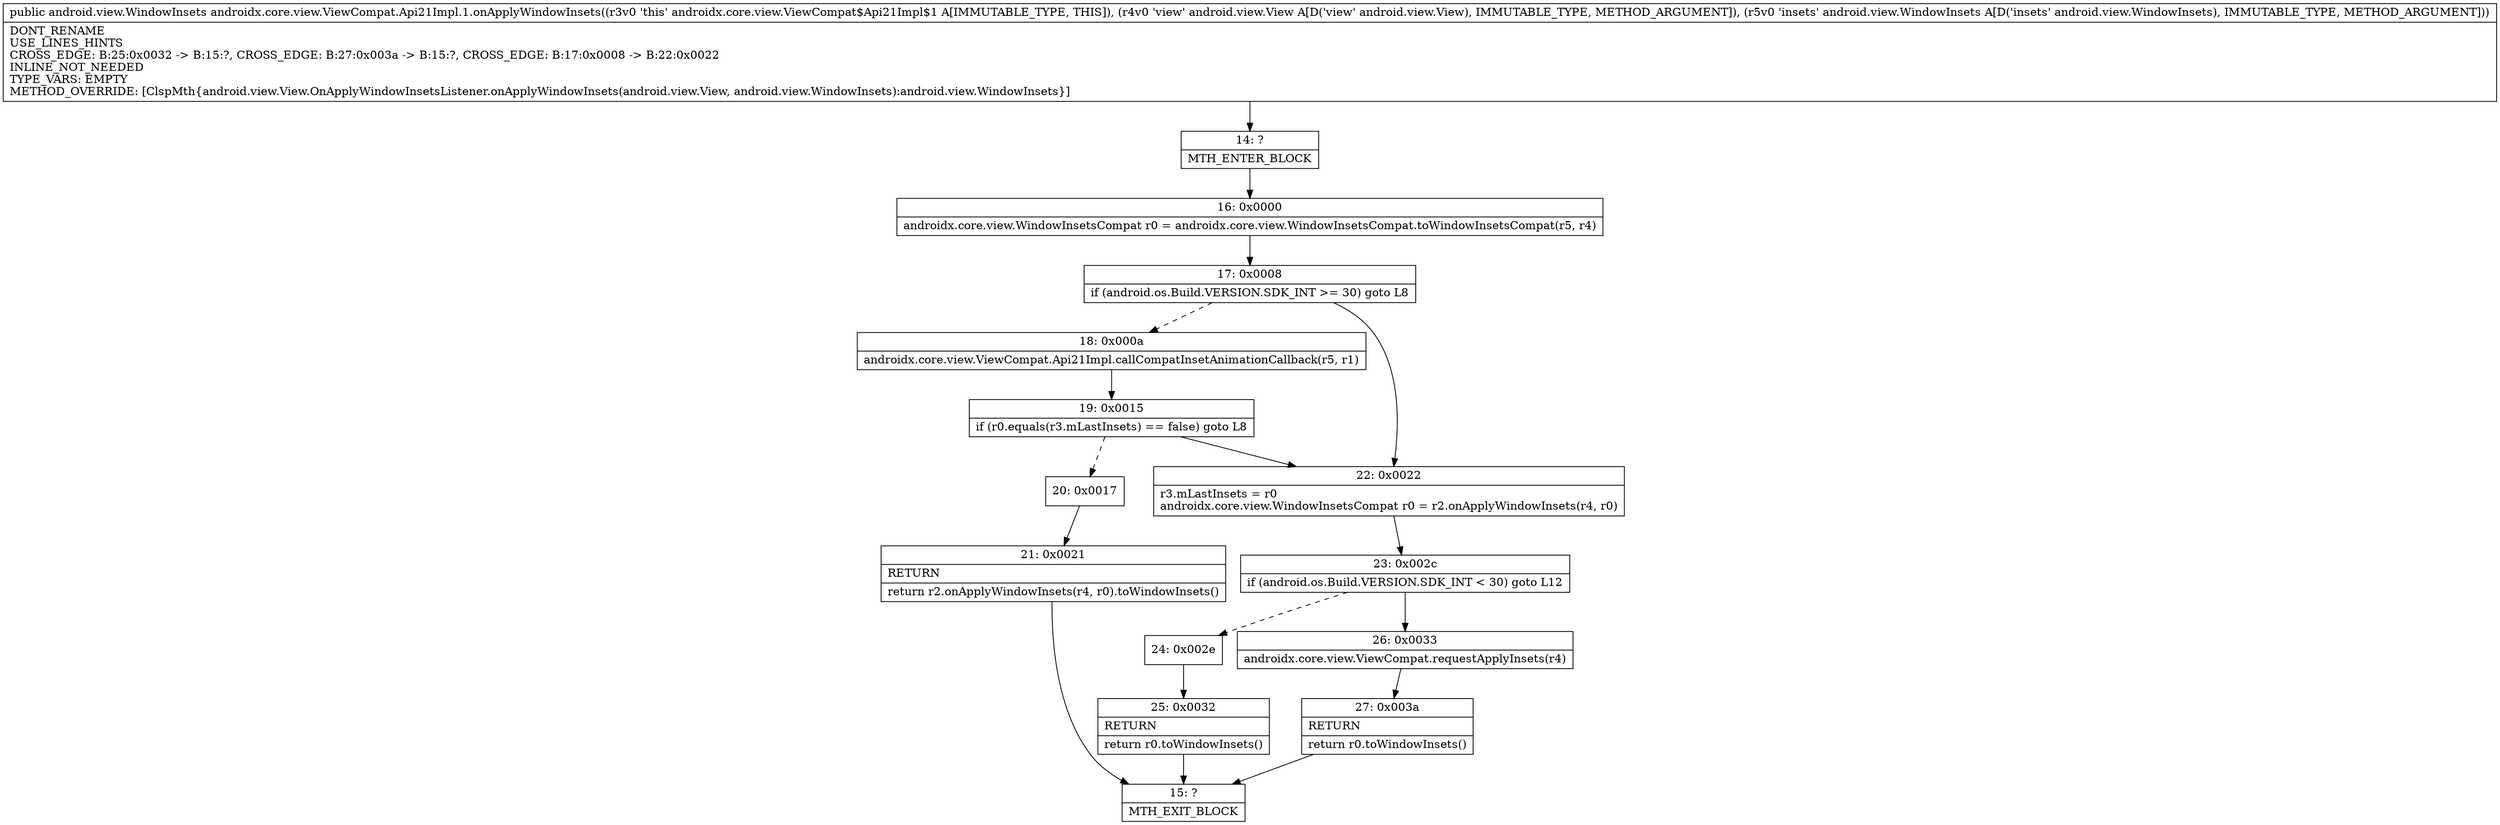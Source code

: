 digraph "CFG forandroidx.core.view.ViewCompat.Api21Impl.1.onApplyWindowInsets(Landroid\/view\/View;Landroid\/view\/WindowInsets;)Landroid\/view\/WindowInsets;" {
Node_14 [shape=record,label="{14\:\ ?|MTH_ENTER_BLOCK\l}"];
Node_16 [shape=record,label="{16\:\ 0x0000|androidx.core.view.WindowInsetsCompat r0 = androidx.core.view.WindowInsetsCompat.toWindowInsetsCompat(r5, r4)\l}"];
Node_17 [shape=record,label="{17\:\ 0x0008|if (android.os.Build.VERSION.SDK_INT \>= 30) goto L8\l}"];
Node_18 [shape=record,label="{18\:\ 0x000a|androidx.core.view.ViewCompat.Api21Impl.callCompatInsetAnimationCallback(r5, r1)\l}"];
Node_19 [shape=record,label="{19\:\ 0x0015|if (r0.equals(r3.mLastInsets) == false) goto L8\l}"];
Node_20 [shape=record,label="{20\:\ 0x0017}"];
Node_21 [shape=record,label="{21\:\ 0x0021|RETURN\l|return r2.onApplyWindowInsets(r4, r0).toWindowInsets()\l}"];
Node_15 [shape=record,label="{15\:\ ?|MTH_EXIT_BLOCK\l}"];
Node_22 [shape=record,label="{22\:\ 0x0022|r3.mLastInsets = r0\landroidx.core.view.WindowInsetsCompat r0 = r2.onApplyWindowInsets(r4, r0)\l}"];
Node_23 [shape=record,label="{23\:\ 0x002c|if (android.os.Build.VERSION.SDK_INT \< 30) goto L12\l}"];
Node_24 [shape=record,label="{24\:\ 0x002e}"];
Node_25 [shape=record,label="{25\:\ 0x0032|RETURN\l|return r0.toWindowInsets()\l}"];
Node_26 [shape=record,label="{26\:\ 0x0033|androidx.core.view.ViewCompat.requestApplyInsets(r4)\l}"];
Node_27 [shape=record,label="{27\:\ 0x003a|RETURN\l|return r0.toWindowInsets()\l}"];
MethodNode[shape=record,label="{public android.view.WindowInsets androidx.core.view.ViewCompat.Api21Impl.1.onApplyWindowInsets((r3v0 'this' androidx.core.view.ViewCompat$Api21Impl$1 A[IMMUTABLE_TYPE, THIS]), (r4v0 'view' android.view.View A[D('view' android.view.View), IMMUTABLE_TYPE, METHOD_ARGUMENT]), (r5v0 'insets' android.view.WindowInsets A[D('insets' android.view.WindowInsets), IMMUTABLE_TYPE, METHOD_ARGUMENT]))  | DONT_RENAME\lUSE_LINES_HINTS\lCROSS_EDGE: B:25:0x0032 \-\> B:15:?, CROSS_EDGE: B:27:0x003a \-\> B:15:?, CROSS_EDGE: B:17:0x0008 \-\> B:22:0x0022\lINLINE_NOT_NEEDED\lTYPE_VARS: EMPTY\lMETHOD_OVERRIDE: [ClspMth\{android.view.View.OnApplyWindowInsetsListener.onApplyWindowInsets(android.view.View, android.view.WindowInsets):android.view.WindowInsets\}]\l}"];
MethodNode -> Node_14;Node_14 -> Node_16;
Node_16 -> Node_17;
Node_17 -> Node_18[style=dashed];
Node_17 -> Node_22;
Node_18 -> Node_19;
Node_19 -> Node_20[style=dashed];
Node_19 -> Node_22;
Node_20 -> Node_21;
Node_21 -> Node_15;
Node_22 -> Node_23;
Node_23 -> Node_24[style=dashed];
Node_23 -> Node_26;
Node_24 -> Node_25;
Node_25 -> Node_15;
Node_26 -> Node_27;
Node_27 -> Node_15;
}

